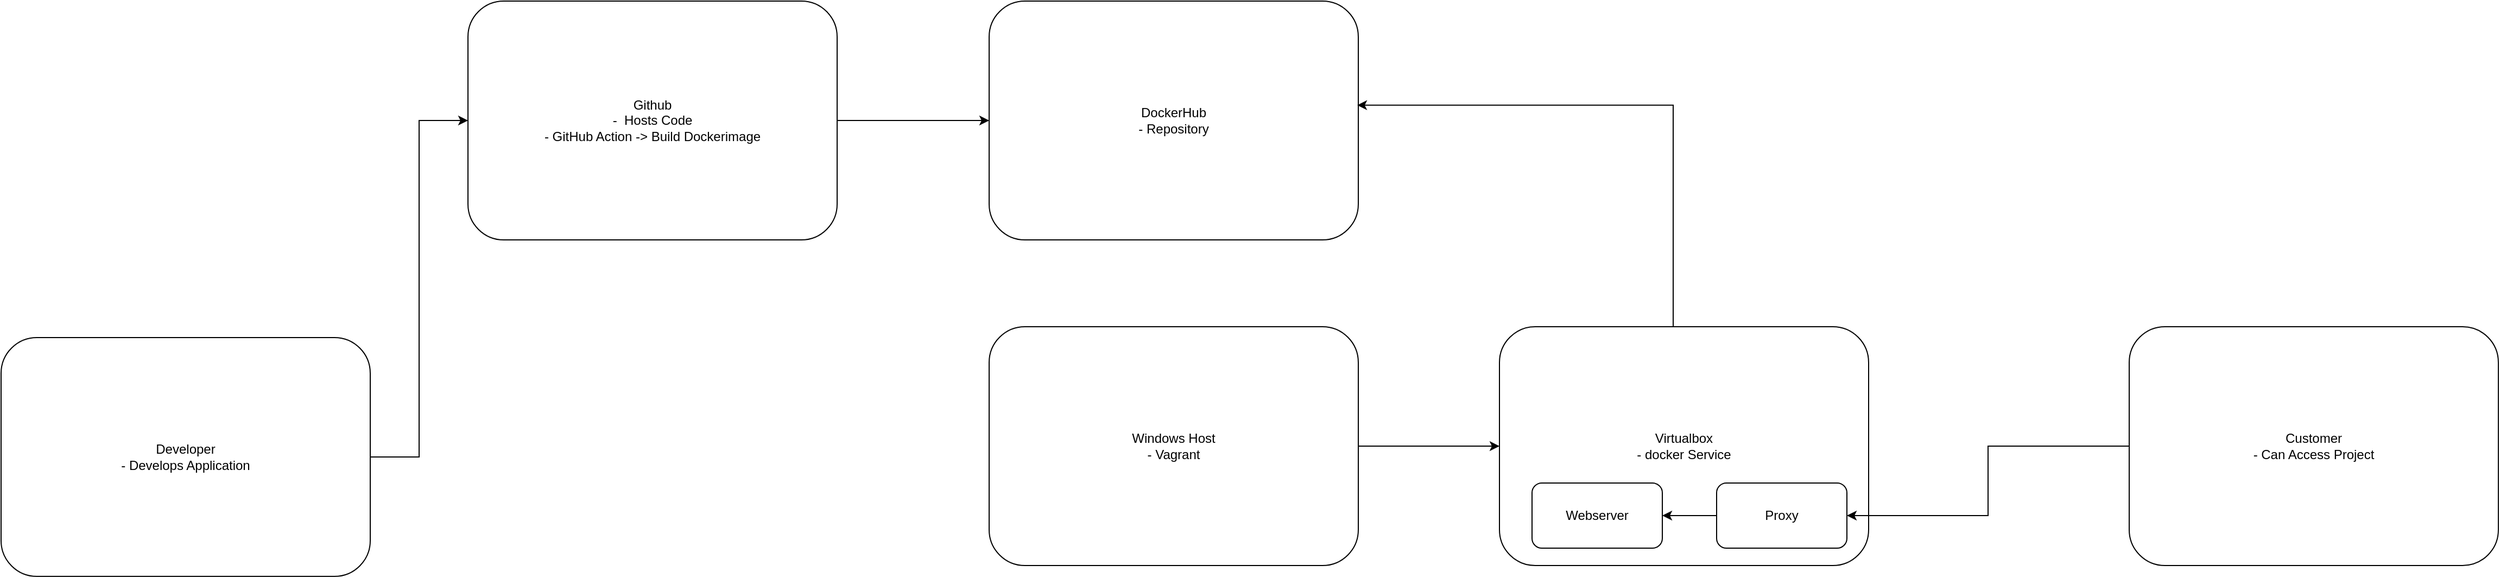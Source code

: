 <mxfile version="21.2.9" type="device">
  <diagram name="Seite-1" id="MCAPF7ZMQ2J2KUqzHC1T">
    <mxGraphModel dx="3617" dy="1257" grid="1" gridSize="10" guides="1" tooltips="1" connect="1" arrows="1" fold="1" page="1" pageScale="1" pageWidth="827" pageHeight="1169" math="0" shadow="0">
      <root>
        <mxCell id="0" />
        <mxCell id="1" parent="0" />
        <mxCell id="Y8IsOClZezA-_m8lb8lZ-7" style="edgeStyle=orthogonalEdgeStyle;rounded=0;orthogonalLoop=1;jettySize=auto;html=1;entryX=0;entryY=0.5;entryDx=0;entryDy=0;" edge="1" parent="1" source="Y8IsOClZezA-_m8lb8lZ-1" target="Y8IsOClZezA-_m8lb8lZ-2">
          <mxGeometry relative="1" as="geometry" />
        </mxCell>
        <mxCell id="Y8IsOClZezA-_m8lb8lZ-1" value="&lt;div&gt;Github&lt;/div&gt;&lt;div&gt;-&amp;nbsp; Hosts Code&lt;br&gt;&lt;/div&gt;- GitHub Action -&amp;gt; Build Dockerimage" style="rounded=1;whiteSpace=wrap;html=1;" vertex="1" parent="1">
          <mxGeometry x="80" y="110" width="340" height="220" as="geometry" />
        </mxCell>
        <mxCell id="Y8IsOClZezA-_m8lb8lZ-2" value="&lt;div&gt;DockerHub&lt;/div&gt;&lt;div&gt;- Repository&lt;br&gt;&lt;/div&gt;" style="rounded=1;whiteSpace=wrap;html=1;" vertex="1" parent="1">
          <mxGeometry x="560" y="110" width="340" height="220" as="geometry" />
        </mxCell>
        <mxCell id="Y8IsOClZezA-_m8lb8lZ-9" style="edgeStyle=orthogonalEdgeStyle;rounded=0;orthogonalLoop=1;jettySize=auto;html=1;" edge="1" parent="1" source="Y8IsOClZezA-_m8lb8lZ-3" target="Y8IsOClZezA-_m8lb8lZ-4">
          <mxGeometry relative="1" as="geometry" />
        </mxCell>
        <mxCell id="Y8IsOClZezA-_m8lb8lZ-3" value="&lt;div&gt;Windows Host&lt;/div&gt;&lt;div&gt;- Vagrant&lt;br&gt;&lt;/div&gt;" style="rounded=1;whiteSpace=wrap;html=1;" vertex="1" parent="1">
          <mxGeometry x="560" y="410" width="340" height="220" as="geometry" />
        </mxCell>
        <mxCell id="Y8IsOClZezA-_m8lb8lZ-15" style="edgeStyle=orthogonalEdgeStyle;rounded=0;orthogonalLoop=1;jettySize=auto;html=1;entryX=0.997;entryY=0.436;entryDx=0;entryDy=0;entryPerimeter=0;" edge="1" parent="1" source="Y8IsOClZezA-_m8lb8lZ-4" target="Y8IsOClZezA-_m8lb8lZ-2">
          <mxGeometry relative="1" as="geometry">
            <Array as="points">
              <mxPoint x="1190" y="206" />
            </Array>
          </mxGeometry>
        </mxCell>
        <mxCell id="Y8IsOClZezA-_m8lb8lZ-4" value="Virtualbox&lt;br&gt;- docker Service" style="rounded=1;whiteSpace=wrap;html=1;" vertex="1" parent="1">
          <mxGeometry x="1030" y="410" width="340" height="220" as="geometry" />
        </mxCell>
        <mxCell id="Y8IsOClZezA-_m8lb8lZ-5" value="Webserver" style="rounded=1;whiteSpace=wrap;html=1;" vertex="1" parent="1">
          <mxGeometry x="1060" y="554" width="120" height="60" as="geometry" />
        </mxCell>
        <mxCell id="Y8IsOClZezA-_m8lb8lZ-10" style="edgeStyle=orthogonalEdgeStyle;rounded=0;orthogonalLoop=1;jettySize=auto;html=1;" edge="1" parent="1" source="Y8IsOClZezA-_m8lb8lZ-6" target="Y8IsOClZezA-_m8lb8lZ-5">
          <mxGeometry relative="1" as="geometry" />
        </mxCell>
        <mxCell id="Y8IsOClZezA-_m8lb8lZ-6" value="Proxy" style="rounded=1;whiteSpace=wrap;html=1;" vertex="1" parent="1">
          <mxGeometry x="1230" y="554" width="120" height="60" as="geometry" />
        </mxCell>
        <mxCell id="Y8IsOClZezA-_m8lb8lZ-12" style="edgeStyle=orthogonalEdgeStyle;rounded=0;orthogonalLoop=1;jettySize=auto;html=1;entryX=0;entryY=0.5;entryDx=0;entryDy=0;" edge="1" parent="1" source="Y8IsOClZezA-_m8lb8lZ-11" target="Y8IsOClZezA-_m8lb8lZ-1">
          <mxGeometry relative="1" as="geometry" />
        </mxCell>
        <mxCell id="Y8IsOClZezA-_m8lb8lZ-11" value="&lt;div&gt;Developer&lt;br&gt;- Develops Application&lt;br&gt;&lt;/div&gt;" style="rounded=1;whiteSpace=wrap;html=1;" vertex="1" parent="1">
          <mxGeometry x="-350" y="420" width="340" height="220" as="geometry" />
        </mxCell>
        <mxCell id="Y8IsOClZezA-_m8lb8lZ-14" style="edgeStyle=orthogonalEdgeStyle;rounded=0;orthogonalLoop=1;jettySize=auto;html=1;entryX=1;entryY=0.5;entryDx=0;entryDy=0;" edge="1" parent="1" source="Y8IsOClZezA-_m8lb8lZ-13" target="Y8IsOClZezA-_m8lb8lZ-6">
          <mxGeometry relative="1" as="geometry" />
        </mxCell>
        <mxCell id="Y8IsOClZezA-_m8lb8lZ-13" value="Customer&lt;br&gt;- Can Access Project" style="rounded=1;whiteSpace=wrap;html=1;" vertex="1" parent="1">
          <mxGeometry x="1610" y="410" width="340" height="220" as="geometry" />
        </mxCell>
      </root>
    </mxGraphModel>
  </diagram>
</mxfile>
